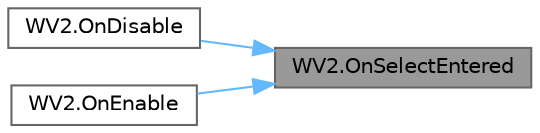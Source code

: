 digraph "WV2.OnSelectEntered"
{
 // LATEX_PDF_SIZE
  bgcolor="transparent";
  edge [fontname=Helvetica,fontsize=10,labelfontname=Helvetica,labelfontsize=10];
  node [fontname=Helvetica,fontsize=10,shape=box,height=0.2,width=0.4];
  rankdir="RL";
  Node1 [id="Node000001",label="WV2.OnSelectEntered",height=0.2,width=0.4,color="gray40", fillcolor="grey60", style="filled", fontcolor="black",tooltip="This method is called when an interactor enters the object and sets the interactor and initialInterac..."];
  Node1 -> Node2 [id="edge1_Node000001_Node000002",dir="back",color="steelblue1",style="solid",tooltip=" "];
  Node2 [id="Node000002",label="WV2.OnDisable",height=0.2,width=0.4,color="grey40", fillcolor="white", style="filled",URL="$class_w_v2.html#ae36ca928902d0f14c5ea4bebf22841f4",tooltip="This method is called when the object is disabled and removes event listeners for the selectEntered a..."];
  Node1 -> Node3 [id="edge2_Node000001_Node000003",dir="back",color="steelblue1",style="solid",tooltip=" "];
  Node3 [id="Node000003",label="WV2.OnEnable",height=0.2,width=0.4,color="grey40", fillcolor="white", style="filled",URL="$class_w_v2.html#a09bfd0dc1440ef9157627f508c176867",tooltip="This method is called when the object is enabled and adds event listeners for the selectEntered and s..."];
}

